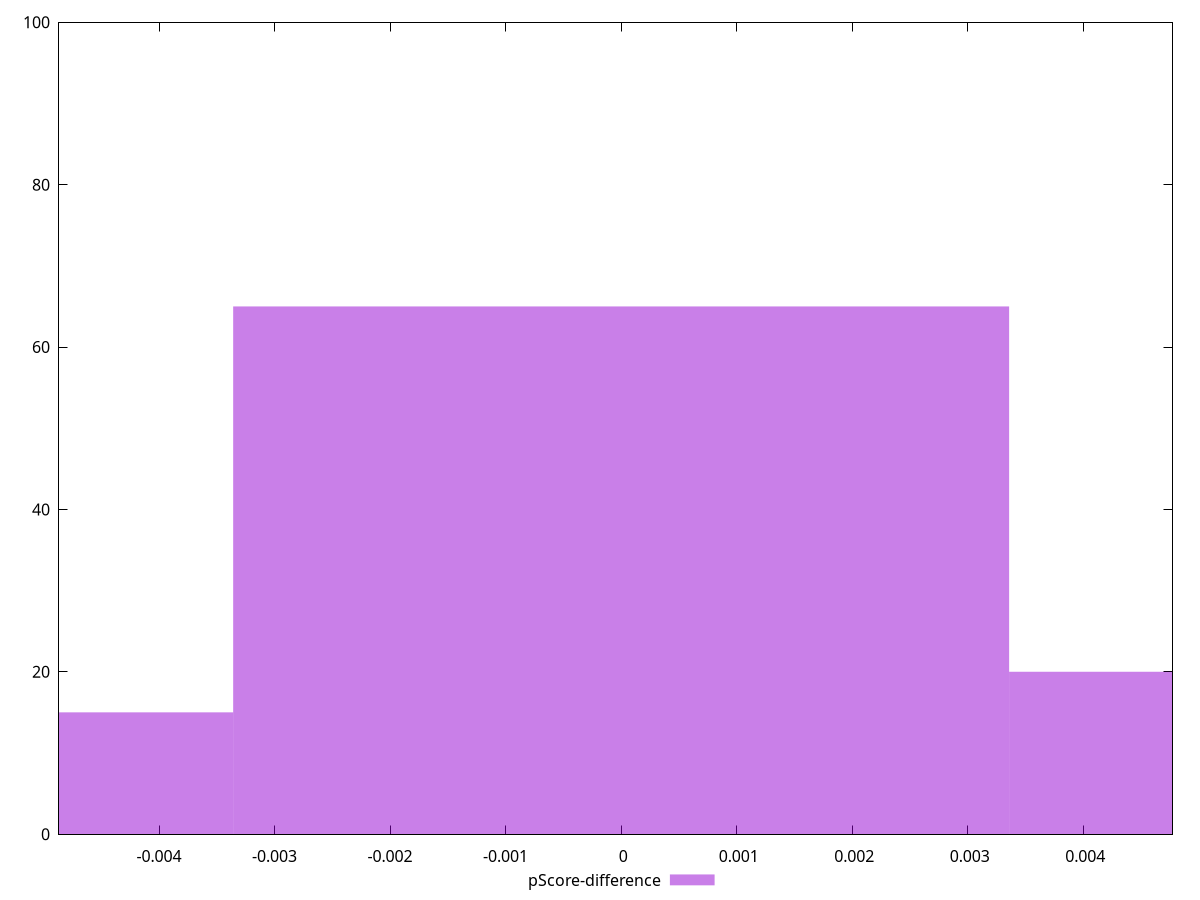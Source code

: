 reset

$pScoreDifference <<EOF
-0.006717008985217308 15
0 65
0.006717008985217308 20
EOF

set key outside below
set boxwidth 0.006717008985217308
set xrange [-0.0048661198842839815:0.004772699466413677]
set yrange [0:100]
set trange [0:100]
set style fill transparent solid 0.5 noborder
set terminal svg size 640, 490 enhanced background rgb 'white'
set output "reprap/first-contentful-paint/samples/pages+cached/pScore-difference/histogram.svg"

plot $pScoreDifference title "pScore-difference" with boxes

reset
